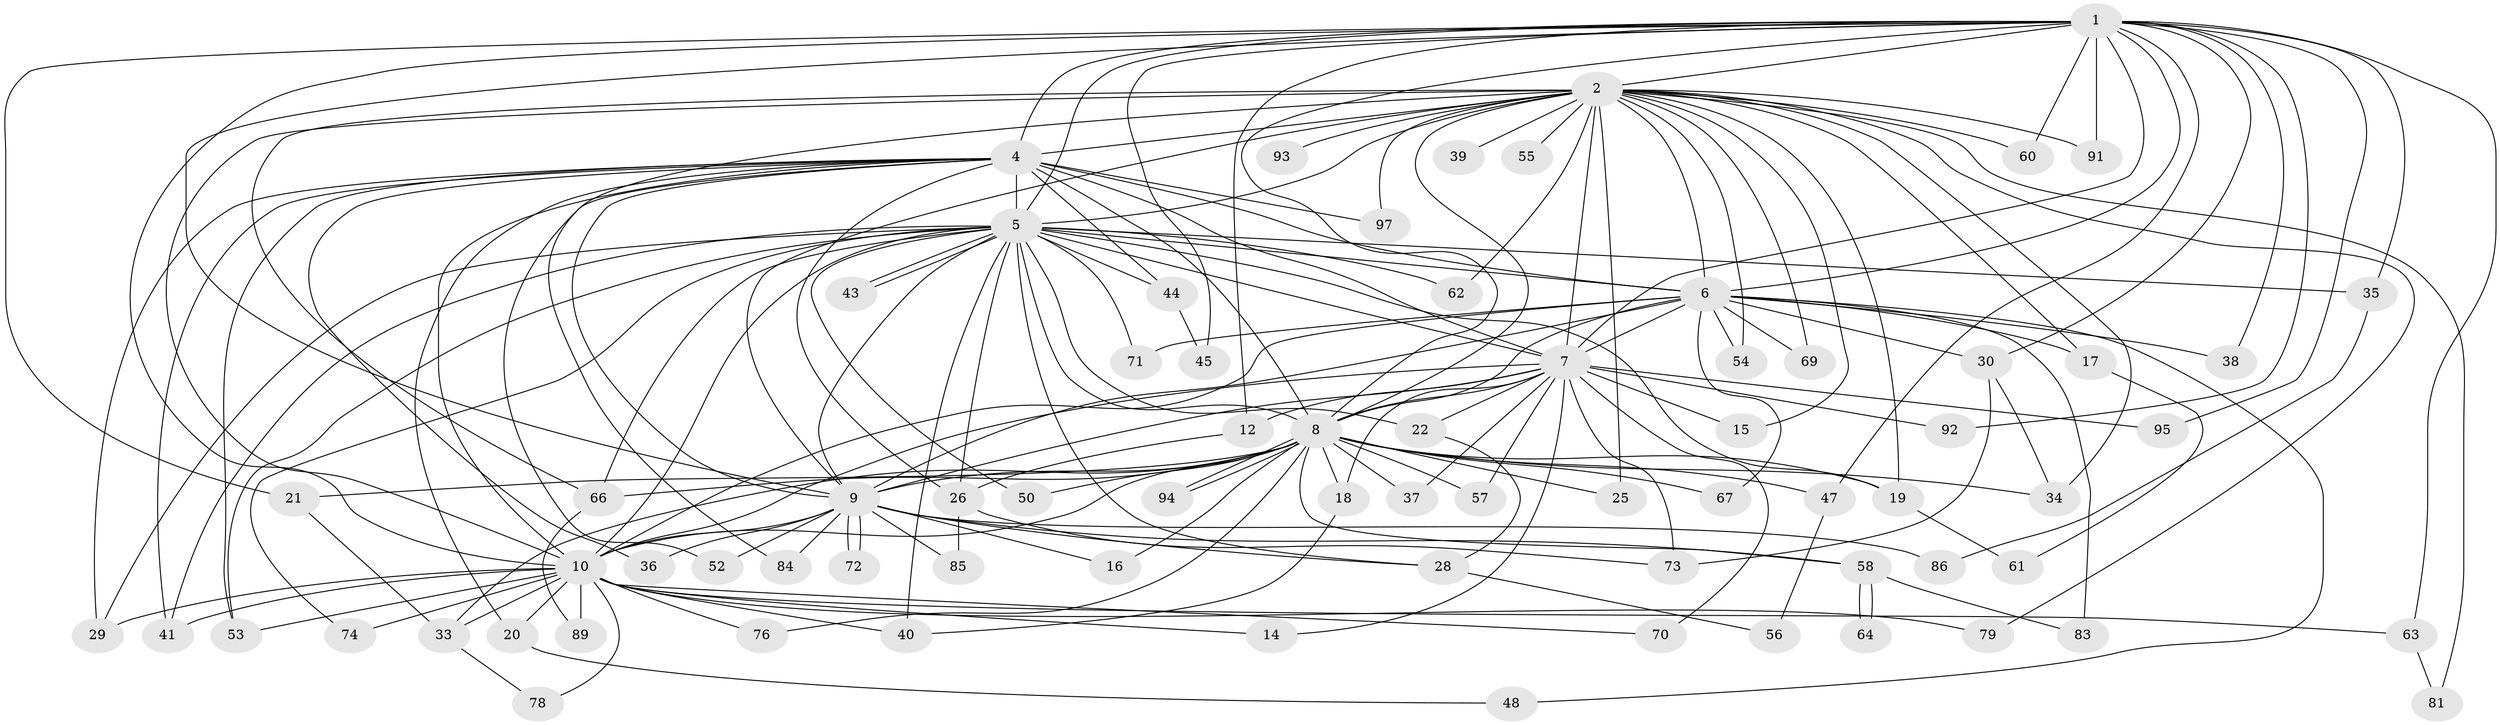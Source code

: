 // original degree distribution, {23: 0.010309278350515464, 21: 0.020618556701030927, 19: 0.020618556701030927, 16: 0.010309278350515464, 29: 0.010309278350515464, 20: 0.010309278350515464, 28: 0.010309278350515464, 25: 0.010309278350515464, 4: 0.061855670103092786, 5: 0.041237113402061855, 2: 0.5979381443298969, 3: 0.1958762886597938}
// Generated by graph-tools (version 1.1) at 2025/11/02/27/25 16:11:05]
// undirected, 74 vertices, 174 edges
graph export_dot {
graph [start="1"]
  node [color=gray90,style=filled];
  1 [super="+11"];
  2 [super="+3"];
  4 [super="+13"];
  5 [super="+65"];
  6 [super="+23"];
  7 [super="+90"];
  8 [super="+87"];
  9 [super="+68"];
  10 [super="+24"];
  12 [super="+32"];
  14;
  15;
  16;
  17;
  18;
  19 [super="+75"];
  20;
  21;
  22 [super="+27"];
  25 [super="+31"];
  26 [super="+96"];
  28;
  29 [super="+59"];
  30 [super="+46"];
  33 [super="+42"];
  34 [super="+49"];
  35 [super="+82"];
  36;
  37;
  38;
  39;
  40 [super="+51"];
  41 [super="+77"];
  43;
  44;
  45;
  47;
  48;
  50;
  52;
  53 [super="+80"];
  54;
  55;
  56;
  57;
  58;
  60;
  61;
  62;
  63;
  64;
  66 [super="+88"];
  67;
  69;
  70;
  71;
  72;
  73;
  74;
  76;
  78;
  79;
  81;
  83;
  84;
  85;
  86;
  89;
  91;
  92;
  93;
  94;
  95;
  97;
  1 -- 2 [weight=2];
  1 -- 4;
  1 -- 5;
  1 -- 6 [weight=3];
  1 -- 7;
  1 -- 8;
  1 -- 9;
  1 -- 10;
  1 -- 12 [weight=2];
  1 -- 21;
  1 -- 30 [weight=2];
  1 -- 35;
  1 -- 38;
  1 -- 45;
  1 -- 47;
  1 -- 60;
  1 -- 63;
  1 -- 91;
  1 -- 92;
  1 -- 95;
  2 -- 4 [weight=2];
  2 -- 5 [weight=2];
  2 -- 6 [weight=2];
  2 -- 7 [weight=2];
  2 -- 8 [weight=2];
  2 -- 9 [weight=2];
  2 -- 10 [weight=2];
  2 -- 15;
  2 -- 55 [weight=2];
  2 -- 60;
  2 -- 62;
  2 -- 79;
  2 -- 81;
  2 -- 84;
  2 -- 91;
  2 -- 97;
  2 -- 25 [weight=2];
  2 -- 66;
  2 -- 69;
  2 -- 17;
  2 -- 93;
  2 -- 39;
  2 -- 54;
  2 -- 19;
  2 -- 34;
  4 -- 5;
  4 -- 6;
  4 -- 7;
  4 -- 8 [weight=2];
  4 -- 9;
  4 -- 10;
  4 -- 29;
  4 -- 36;
  4 -- 41;
  4 -- 44;
  4 -- 52;
  4 -- 97;
  4 -- 20;
  4 -- 53;
  4 -- 26;
  5 -- 6;
  5 -- 7;
  5 -- 8;
  5 -- 9;
  5 -- 10 [weight=2];
  5 -- 19;
  5 -- 22 [weight=2];
  5 -- 26;
  5 -- 28;
  5 -- 29;
  5 -- 35 [weight=2];
  5 -- 40;
  5 -- 41;
  5 -- 43;
  5 -- 43;
  5 -- 44;
  5 -- 50;
  5 -- 53;
  5 -- 62;
  5 -- 71;
  5 -- 74;
  5 -- 66;
  6 -- 7;
  6 -- 8;
  6 -- 9;
  6 -- 10;
  6 -- 17;
  6 -- 30;
  6 -- 38;
  6 -- 48;
  6 -- 54;
  6 -- 67;
  6 -- 69;
  6 -- 71;
  6 -- 83;
  7 -- 8;
  7 -- 9;
  7 -- 10 [weight=2];
  7 -- 14;
  7 -- 15;
  7 -- 18;
  7 -- 22;
  7 -- 37;
  7 -- 57;
  7 -- 70;
  7 -- 73;
  7 -- 92;
  7 -- 95;
  7 -- 12;
  8 -- 9;
  8 -- 10;
  8 -- 16;
  8 -- 18;
  8 -- 19;
  8 -- 21;
  8 -- 25;
  8 -- 33;
  8 -- 34;
  8 -- 37;
  8 -- 47;
  8 -- 50;
  8 -- 57;
  8 -- 58;
  8 -- 66;
  8 -- 67 [weight=2];
  8 -- 76;
  8 -- 94;
  8 -- 94;
  9 -- 10;
  9 -- 16;
  9 -- 36;
  9 -- 52;
  9 -- 58;
  9 -- 72;
  9 -- 72;
  9 -- 84;
  9 -- 85;
  9 -- 86;
  9 -- 28;
  10 -- 14;
  10 -- 20;
  10 -- 40;
  10 -- 63;
  10 -- 70;
  10 -- 74;
  10 -- 76;
  10 -- 78;
  10 -- 79;
  10 -- 89;
  10 -- 33;
  10 -- 29;
  10 -- 53;
  10 -- 41;
  12 -- 26;
  17 -- 61;
  18 -- 40;
  19 -- 61;
  20 -- 48;
  21 -- 33;
  22 -- 28;
  26 -- 85;
  26 -- 73;
  28 -- 56;
  30 -- 34;
  30 -- 73;
  33 -- 78;
  35 -- 86;
  44 -- 45;
  47 -- 56;
  58 -- 64;
  58 -- 64;
  58 -- 83;
  63 -- 81;
  66 -- 89;
}
